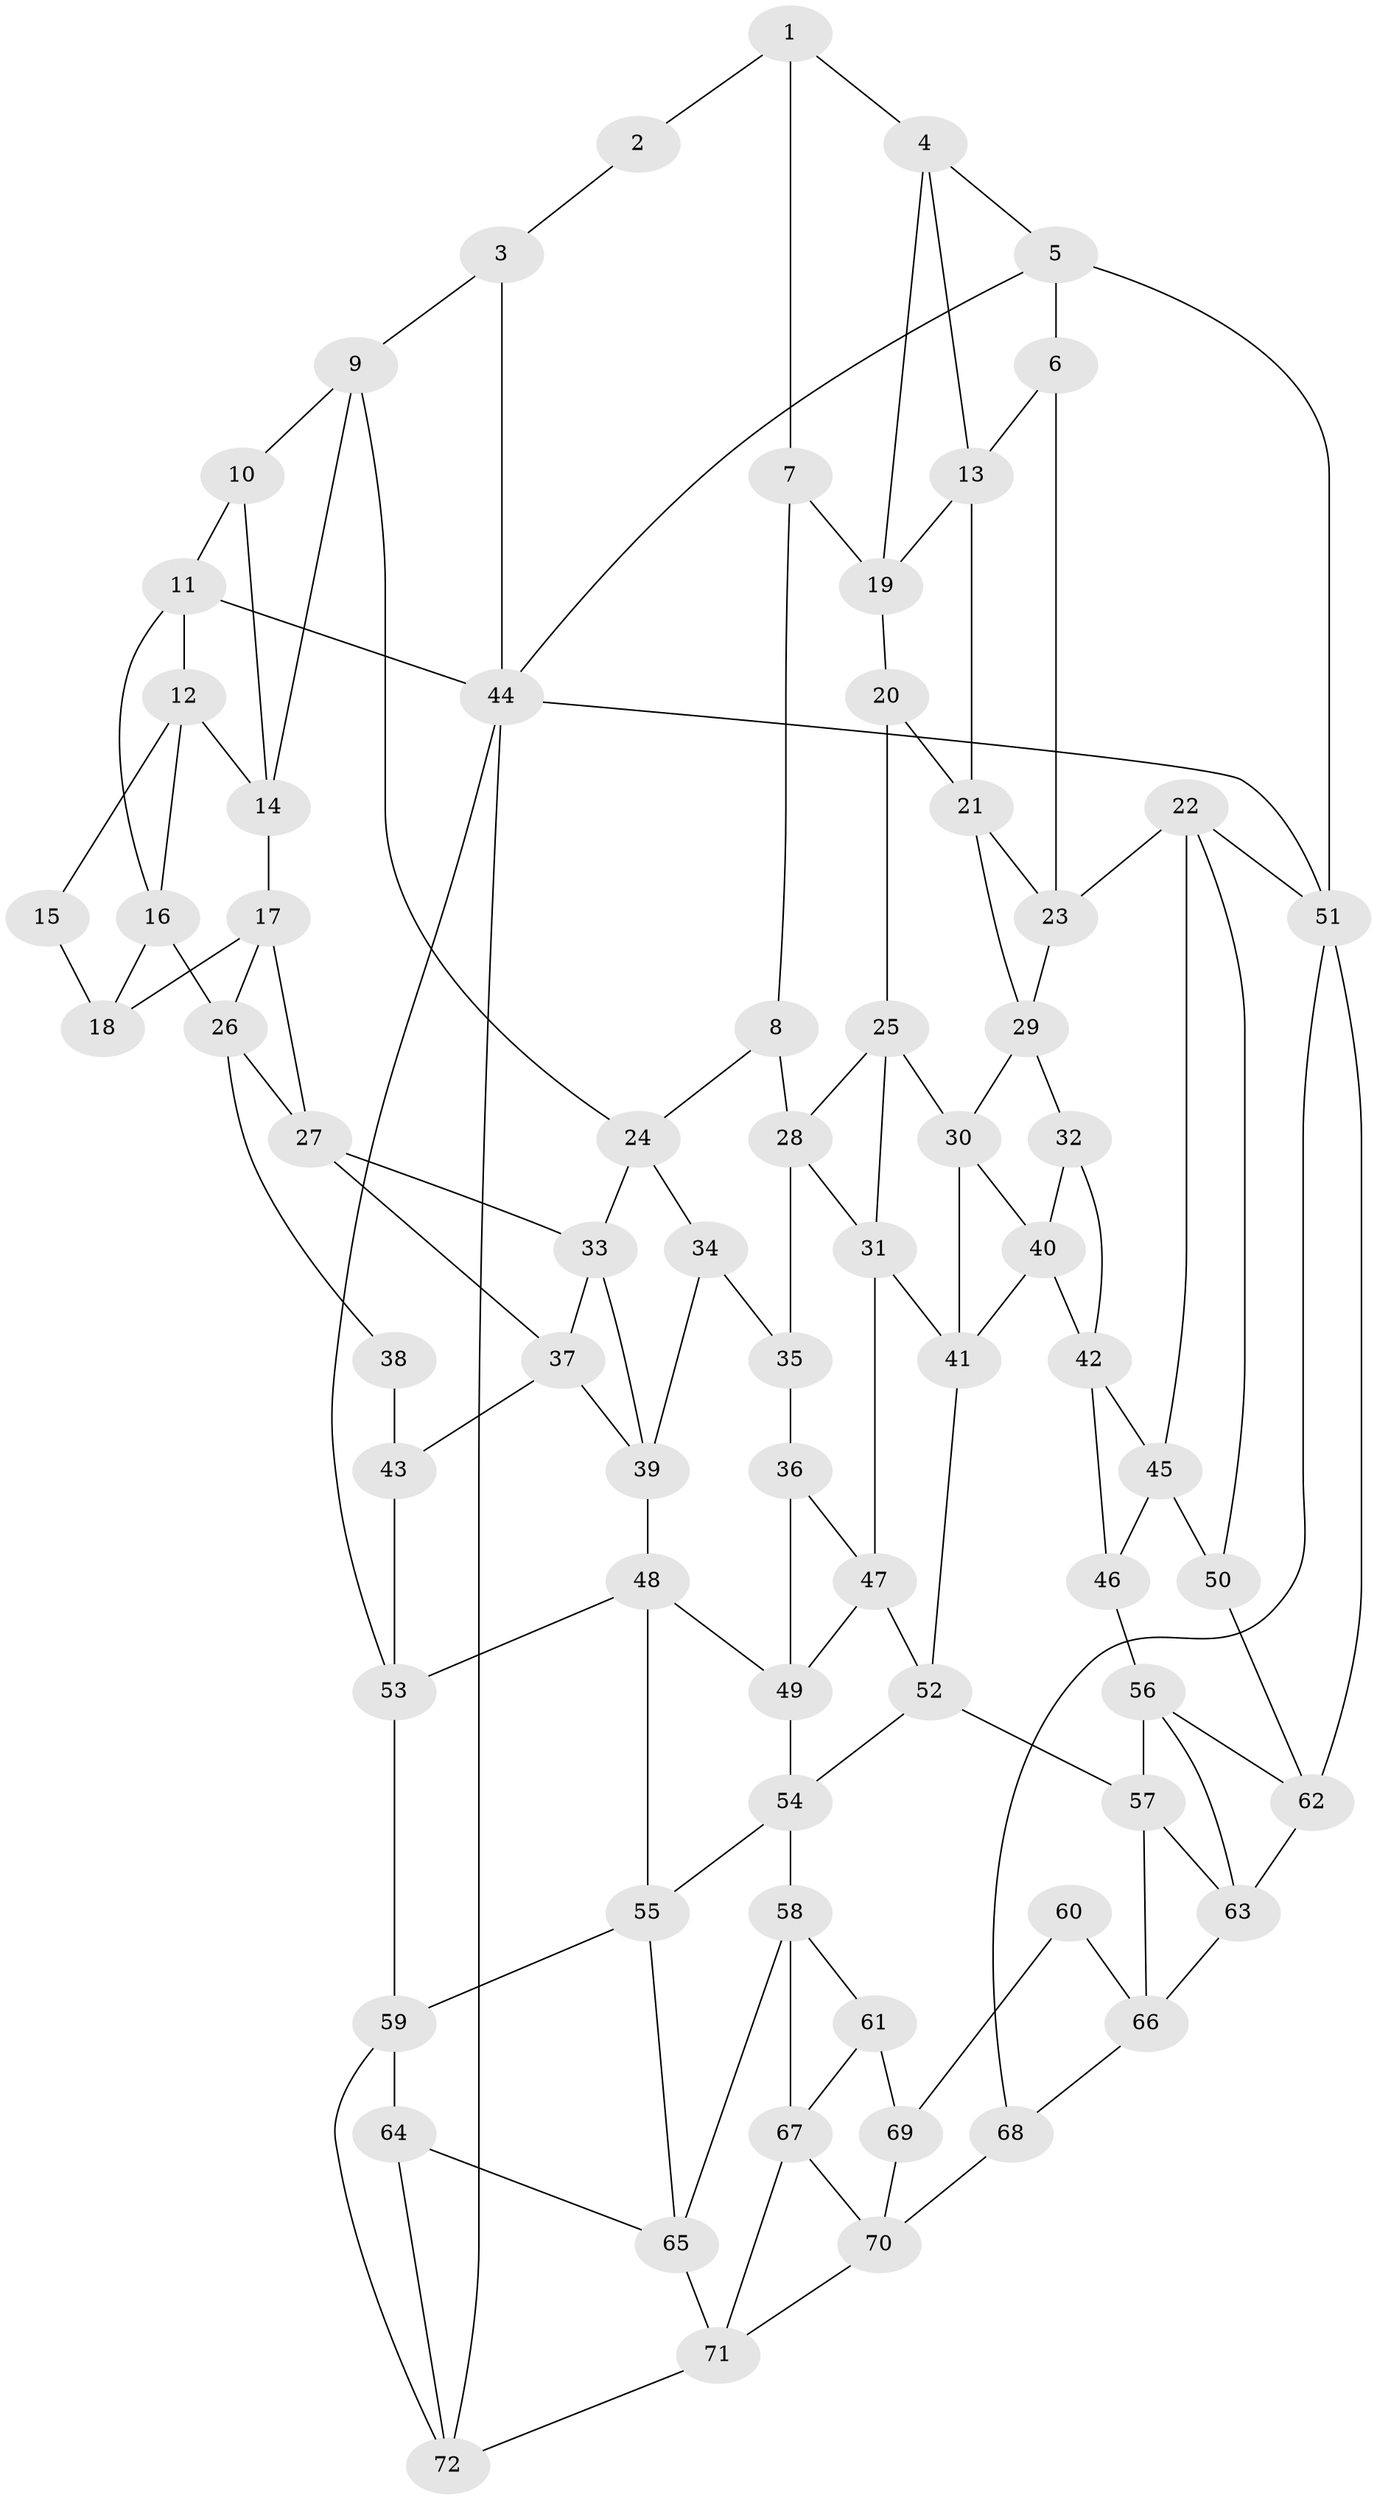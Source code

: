 // original degree distribution, {3: 0.02097902097902098, 4: 0.2517482517482518, 6: 0.24475524475524477, 5: 0.4825174825174825}
// Generated by graph-tools (version 1.1) at 2025/03/03/09/25 03:03:26]
// undirected, 72 vertices, 132 edges
graph export_dot {
graph [start="1"]
  node [color=gray90,style=filled];
  1;
  2;
  3;
  4;
  5;
  6;
  7;
  8;
  9;
  10;
  11;
  12;
  13;
  14;
  15;
  16;
  17;
  18;
  19;
  20;
  21;
  22;
  23;
  24;
  25;
  26;
  27;
  28;
  29;
  30;
  31;
  32;
  33;
  34;
  35;
  36;
  37;
  38;
  39;
  40;
  41;
  42;
  43;
  44;
  45;
  46;
  47;
  48;
  49;
  50;
  51;
  52;
  53;
  54;
  55;
  56;
  57;
  58;
  59;
  60;
  61;
  62;
  63;
  64;
  65;
  66;
  67;
  68;
  69;
  70;
  71;
  72;
  1 -- 2 [weight=1.0];
  1 -- 4 [weight=1.0];
  1 -- 7 [weight=1.0];
  2 -- 3 [weight=1.0];
  3 -- 9 [weight=1.0];
  3 -- 44 [weight=1.0];
  4 -- 5 [weight=1.0];
  4 -- 13 [weight=1.0];
  4 -- 19 [weight=1.0];
  5 -- 6 [weight=1.0];
  5 -- 44 [weight=1.0];
  5 -- 51 [weight=2.0];
  6 -- 13 [weight=1.0];
  6 -- 23 [weight=1.0];
  7 -- 8 [weight=1.0];
  7 -- 19 [weight=1.0];
  8 -- 24 [weight=1.0];
  8 -- 28 [weight=1.0];
  9 -- 10 [weight=1.0];
  9 -- 14 [weight=1.0];
  9 -- 24 [weight=1.0];
  10 -- 11 [weight=1.0];
  10 -- 14 [weight=1.0];
  11 -- 12 [weight=1.0];
  11 -- 16 [weight=1.0];
  11 -- 44 [weight=1.0];
  12 -- 14 [weight=1.0];
  12 -- 15 [weight=1.0];
  12 -- 16 [weight=1.0];
  13 -- 19 [weight=1.0];
  13 -- 21 [weight=1.0];
  14 -- 17 [weight=1.0];
  15 -- 18 [weight=2.0];
  16 -- 18 [weight=1.0];
  16 -- 26 [weight=1.0];
  17 -- 18 [weight=1.0];
  17 -- 26 [weight=1.0];
  17 -- 27 [weight=1.0];
  19 -- 20 [weight=1.0];
  20 -- 21 [weight=1.0];
  20 -- 25 [weight=1.0];
  21 -- 23 [weight=1.0];
  21 -- 29 [weight=1.0];
  22 -- 23 [weight=1.0];
  22 -- 45 [weight=1.0];
  22 -- 50 [weight=1.0];
  22 -- 51 [weight=1.0];
  23 -- 29 [weight=1.0];
  24 -- 33 [weight=1.0];
  24 -- 34 [weight=1.0];
  25 -- 28 [weight=1.0];
  25 -- 30 [weight=1.0];
  25 -- 31 [weight=1.0];
  26 -- 27 [weight=1.0];
  26 -- 38 [weight=1.0];
  27 -- 33 [weight=1.0];
  27 -- 37 [weight=1.0];
  28 -- 31 [weight=1.0];
  28 -- 35 [weight=1.0];
  29 -- 30 [weight=1.0];
  29 -- 32 [weight=1.0];
  30 -- 40 [weight=1.0];
  30 -- 41 [weight=1.0];
  31 -- 41 [weight=1.0];
  31 -- 47 [weight=1.0];
  32 -- 40 [weight=1.0];
  32 -- 42 [weight=1.0];
  33 -- 37 [weight=1.0];
  33 -- 39 [weight=1.0];
  34 -- 35 [weight=2.0];
  34 -- 39 [weight=1.0];
  35 -- 36 [weight=1.0];
  36 -- 47 [weight=1.0];
  36 -- 49 [weight=1.0];
  37 -- 39 [weight=1.0];
  37 -- 43 [weight=1.0];
  38 -- 43 [weight=2.0];
  39 -- 48 [weight=1.0];
  40 -- 41 [weight=1.0];
  40 -- 42 [weight=1.0];
  41 -- 52 [weight=1.0];
  42 -- 45 [weight=1.0];
  42 -- 46 [weight=1.0];
  43 -- 53 [weight=1.0];
  44 -- 51 [weight=1.0];
  44 -- 53 [weight=1.0];
  44 -- 72 [weight=1.0];
  45 -- 46 [weight=1.0];
  45 -- 50 [weight=1.0];
  46 -- 56 [weight=1.0];
  47 -- 49 [weight=1.0];
  47 -- 52 [weight=1.0];
  48 -- 49 [weight=1.0];
  48 -- 53 [weight=1.0];
  48 -- 55 [weight=1.0];
  49 -- 54 [weight=1.0];
  50 -- 62 [weight=1.0];
  51 -- 62 [weight=1.0];
  51 -- 68 [weight=1.0];
  52 -- 54 [weight=1.0];
  52 -- 57 [weight=1.0];
  53 -- 59 [weight=1.0];
  54 -- 55 [weight=1.0];
  54 -- 58 [weight=1.0];
  55 -- 59 [weight=1.0];
  55 -- 65 [weight=1.0];
  56 -- 57 [weight=1.0];
  56 -- 62 [weight=1.0];
  56 -- 63 [weight=1.0];
  57 -- 63 [weight=1.0];
  57 -- 66 [weight=1.0];
  58 -- 61 [weight=1.0];
  58 -- 65 [weight=1.0];
  58 -- 67 [weight=1.0];
  59 -- 64 [weight=1.0];
  59 -- 72 [weight=1.0];
  60 -- 66 [weight=1.0];
  60 -- 69 [weight=2.0];
  61 -- 67 [weight=1.0];
  61 -- 69 [weight=1.0];
  62 -- 63 [weight=1.0];
  63 -- 66 [weight=1.0];
  64 -- 65 [weight=1.0];
  64 -- 72 [weight=1.0];
  65 -- 71 [weight=1.0];
  66 -- 68 [weight=1.0];
  67 -- 70 [weight=1.0];
  67 -- 71 [weight=1.0];
  68 -- 70 [weight=1.0];
  69 -- 70 [weight=1.0];
  70 -- 71 [weight=1.0];
  71 -- 72 [weight=1.0];
}
